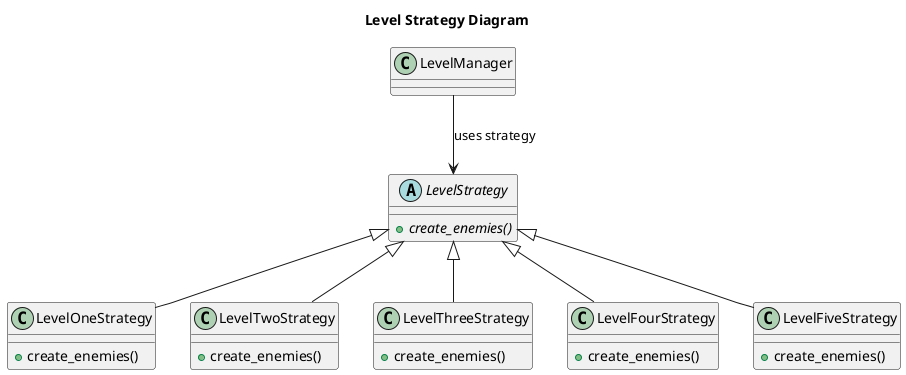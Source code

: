 @startuml
title Level Strategy Diagram

abstract class LevelStrategy {
  +{abstract} create_enemies()
}

class LevelOneStrategy {
  +create_enemies()
}

class LevelTwoStrategy {
  +create_enemies()
}

class LevelThreeStrategy {
  +create_enemies()
}

class LevelFourStrategy {
  +create_enemies()
}

class LevelFiveStrategy {
  +create_enemies()
}

LevelStrategy <|-- LevelOneStrategy
LevelStrategy <|-- LevelTwoStrategy
LevelStrategy <|-- LevelThreeStrategy
LevelStrategy <|-- LevelFourStrategy
LevelStrategy <|-- LevelFiveStrategy

LevelManager --> LevelStrategy: uses strategy

@enduml
